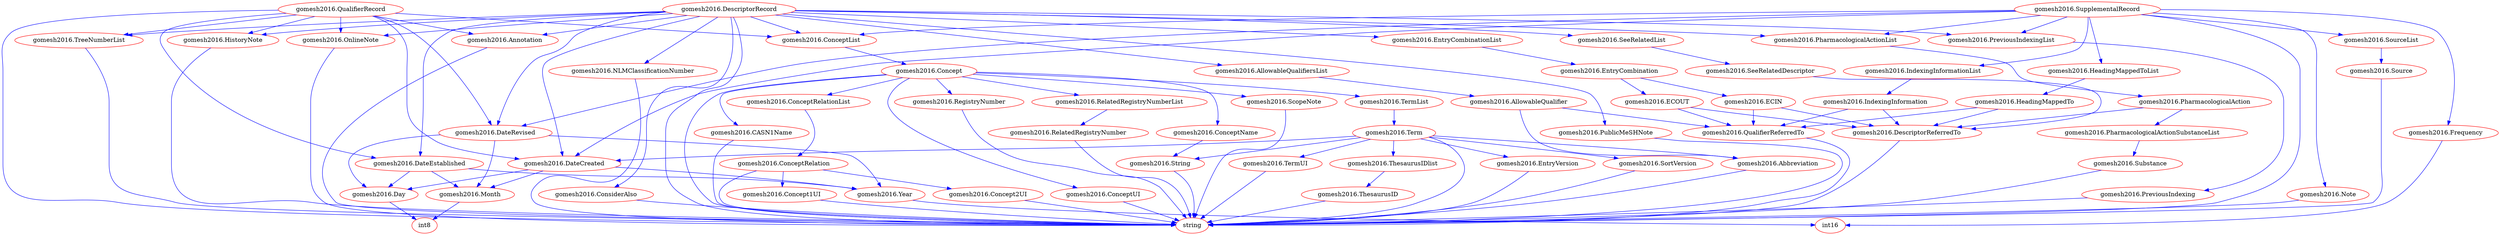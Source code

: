 digraph foo {
	node [color=Red]
	edge [color=Blue]
	overlap=false;
	splines=true;
   ###KIND= struct
#++++++++++++++++++++++ Attr_DescriptorClass
### CHILD= string : string
### map[]
	"gomesh2016.DescriptorRecord"[label="gomesh2016.DescriptorRecord"];
	"gomesh2016.DescriptorRecord"->"string";
   ###KIND= string
#++++++++++++++++++++++ AllowableQualifiersList
### CHILD= *gomesh2016.AllowableQualifiersList : 
### map[]
	"gomesh2016.DescriptorRecord"[label="gomesh2016.DescriptorRecord"];
	"gomesh2016.DescriptorRecord"->"gomesh2016.AllowableQualifiersList";
   ###KIND= struct
#++++++++++++++++++++++ AllowableQualifier
### CHILD= []*gomesh2016.AllowableQualifier : 
### map[]
	"gomesh2016.AllowableQualifiersList"[label="gomesh2016.AllowableQualifiersList"];
	"gomesh2016.AllowableQualifiersList"->"gomesh2016.AllowableQualifier";
   ###DEEP
   ###KIND= struct
#++++++++++++++++++++++ Abbreviation
### CHILD= *gomesh2016.Abbreviation : 
### map[]
	"gomesh2016.AllowableQualifier"[label="gomesh2016.AllowableQualifier"];
	"gomesh2016.AllowableQualifier"->"gomesh2016.Abbreviation";
   ###KIND= struct
#++++++++++++++++++++++ Text
### CHILD= string : string
### map[]
	"gomesh2016.Abbreviation"[label="gomesh2016.Abbreviation"];
	"gomesh2016.Abbreviation"->"string";
   ###KIND= string
#++++++++++++++++++++++ QualifierReferredTo
### CHILD= *gomesh2016.QualifierReferredTo : 
### map[]
	"gomesh2016.AllowableQualifier"[label="gomesh2016.AllowableQualifier"];
	"gomesh2016.AllowableQualifier"->"gomesh2016.QualifierReferredTo";
   ###KIND= struct
#++++++++++++++++++++++ QualifierName
### CHILD= string : string
### map[]
	"gomesh2016.QualifierReferredTo"[label="gomesh2016.QualifierReferredTo"];
	"gomesh2016.QualifierReferredTo"->"string";
   ###KIND= string
#++++++++++++++++++++++ QualifierUI
### CHILD= string : string
### map[]
   ###KIND= string
#++++++++++++++++++++++ Annotation
### CHILD= *gomesh2016.Annotation : 
### map[]
	"gomesh2016.DescriptorRecord"[label="gomesh2016.DescriptorRecord"];
	"gomesh2016.DescriptorRecord"->"gomesh2016.Annotation";
   ###KIND= struct
#++++++++++++++++++++++ Text
### CHILD= string : string
### map[]
	"gomesh2016.Annotation"[label="gomesh2016.Annotation"];
	"gomesh2016.Annotation"->"string";
   ###KIND= string
#++++++++++++++++++++++ ConceptList
### CHILD= *gomesh2016.ConceptList : 
### map[]
	"gomesh2016.DescriptorRecord"[label="gomesh2016.DescriptorRecord"];
	"gomesh2016.DescriptorRecord"->"gomesh2016.ConceptList";
   ###KIND= struct
#++++++++++++++++++++++ Concept
### CHILD= []*gomesh2016.Concept : 
### map[]
	"gomesh2016.ConceptList"[label="gomesh2016.ConceptList"];
	"gomesh2016.ConceptList"->"gomesh2016.Concept";
   ###DEEP
   ###KIND= struct
#++++++++++++++++++++++ Attr_PreferredConceptYN
### CHILD= string : string
### map[]
	"gomesh2016.Concept"[label="gomesh2016.Concept"];
	"gomesh2016.Concept"->"string";
   ###KIND= string
#++++++++++++++++++++++ CASN1Name
### CHILD= *gomesh2016.CASN1Name : 
### map[]
	"gomesh2016.Concept"[label="gomesh2016.Concept"];
	"gomesh2016.Concept"->"gomesh2016.CASN1Name";
   ###KIND= struct
#++++++++++++++++++++++ Text
### CHILD= string : string
### map[]
	"gomesh2016.CASN1Name"[label="gomesh2016.CASN1Name"];
	"gomesh2016.CASN1Name"->"string";
   ###KIND= string
#++++++++++++++++++++++ ConceptName
### CHILD= *gomesh2016.ConceptName : 
### map[]
	"gomesh2016.Concept"[label="gomesh2016.Concept"];
	"gomesh2016.Concept"->"gomesh2016.ConceptName";
   ###KIND= struct
#++++++++++++++++++++++ String
### CHILD= *gomesh2016.String : 
### map[]
	"gomesh2016.ConceptName"[label="gomesh2016.ConceptName"];
	"gomesh2016.ConceptName"->"gomesh2016.String";
   ###KIND= struct
#++++++++++++++++++++++ Text
### CHILD= string : string
### map[]
	"gomesh2016.String"[label="gomesh2016.String"];
	"gomesh2016.String"->"string";
   ###KIND= string
#++++++++++++++++++++++ ConceptRelationList
### CHILD= *gomesh2016.ConceptRelationList : 
### map[]
	"gomesh2016.Concept"[label="gomesh2016.Concept"];
	"gomesh2016.Concept"->"gomesh2016.ConceptRelationList";
   ###KIND= struct
#++++++++++++++++++++++ ConceptRelation
### CHILD= []*gomesh2016.ConceptRelation : 
### map[]
	"gomesh2016.ConceptRelationList"[label="gomesh2016.ConceptRelationList"];
	"gomesh2016.ConceptRelationList"->"gomesh2016.ConceptRelation";
   ###DEEP
   ###KIND= struct
#++++++++++++++++++++++ Attr_RelationName
### CHILD= string : string
### map[]
	"gomesh2016.ConceptRelation"[label="gomesh2016.ConceptRelation"];
	"gomesh2016.ConceptRelation"->"string";
   ###KIND= string
#++++++++++++++++++++++ Concept1UI
### CHILD= *gomesh2016.Concept1UI : 
### map[]
	"gomesh2016.ConceptRelation"[label="gomesh2016.ConceptRelation"];
	"gomesh2016.ConceptRelation"->"gomesh2016.Concept1UI";
   ###KIND= struct
#++++++++++++++++++++++ Text
### CHILD= string : string
### map[]
	"gomesh2016.Concept1UI"[label="gomesh2016.Concept1UI"];
	"gomesh2016.Concept1UI"->"string";
   ###KIND= string
#++++++++++++++++++++++ Concept2UI
### CHILD= *gomesh2016.Concept2UI : 
### map[]
	"gomesh2016.ConceptRelation"[label="gomesh2016.ConceptRelation"];
	"gomesh2016.ConceptRelation"->"gomesh2016.Concept2UI";
   ###KIND= struct
#++++++++++++++++++++++ Text
### CHILD= string : string
### map[]
	"gomesh2016.Concept2UI"[label="gomesh2016.Concept2UI"];
	"gomesh2016.Concept2UI"->"string";
   ###KIND= string
#++++++++++++++++++++++ ConceptUI
### CHILD= *gomesh2016.ConceptUI : 
### map[]
	"gomesh2016.Concept"[label="gomesh2016.Concept"];
	"gomesh2016.Concept"->"gomesh2016.ConceptUI";
   ###KIND= struct
#++++++++++++++++++++++ Text
### CHILD= string : string
### map[]
	"gomesh2016.ConceptUI"[label="gomesh2016.ConceptUI"];
	"gomesh2016.ConceptUI"->"string";
   ###KIND= string
#++++++++++++++++++++++ RegistryNumber
### CHILD= *gomesh2016.RegistryNumber : 
### map[]
	"gomesh2016.Concept"[label="gomesh2016.Concept"];
	"gomesh2016.Concept"->"gomesh2016.RegistryNumber";
   ###KIND= struct
#++++++++++++++++++++++ Text
### CHILD= string : string
### map[]
	"gomesh2016.RegistryNumber"[label="gomesh2016.RegistryNumber"];
	"gomesh2016.RegistryNumber"->"string";
   ###KIND= string
#++++++++++++++++++++++ RelatedRegistryNumberList
### CHILD= *gomesh2016.RelatedRegistryNumberList : 
### map[]
	"gomesh2016.Concept"[label="gomesh2016.Concept"];
	"gomesh2016.Concept"->"gomesh2016.RelatedRegistryNumberList";
   ###KIND= struct
#++++++++++++++++++++++ RelatedRegistryNumber
### CHILD= []*gomesh2016.RelatedRegistryNumber : 
### map[]
	"gomesh2016.RelatedRegistryNumberList"[label="gomesh2016.RelatedRegistryNumberList"];
	"gomesh2016.RelatedRegistryNumberList"->"gomesh2016.RelatedRegistryNumber";
   ###DEEP
   ###KIND= struct
#++++++++++++++++++++++ Text
### CHILD= string : string
### map[]
	"gomesh2016.RelatedRegistryNumber"[label="gomesh2016.RelatedRegistryNumber"];
	"gomesh2016.RelatedRegistryNumber"->"string";
   ###KIND= string
#++++++++++++++++++++++ ScopeNote
### CHILD= *gomesh2016.ScopeNote : 
### map[]
	"gomesh2016.Concept"[label="gomesh2016.Concept"];
	"gomesh2016.Concept"->"gomesh2016.ScopeNote";
   ###KIND= struct
#++++++++++++++++++++++ Text
### CHILD= string : string
### map[]
	"gomesh2016.ScopeNote"[label="gomesh2016.ScopeNote"];
	"gomesh2016.ScopeNote"->"string";
   ###KIND= string
#++++++++++++++++++++++ TermList
### CHILD= *gomesh2016.TermList : 
### map[]
	"gomesh2016.Concept"[label="gomesh2016.Concept"];
	"gomesh2016.Concept"->"gomesh2016.TermList";
   ###KIND= struct
#++++++++++++++++++++++ Term
### CHILD= []*gomesh2016.Term : 
### map[]
	"gomesh2016.TermList"[label="gomesh2016.TermList"];
	"gomesh2016.TermList"->"gomesh2016.Term";
   ###DEEP
   ###KIND= struct
#++++++++++++++++++++++ Attr_ConceptPreferredTermYN
### CHILD= string : string
### map[]
	"gomesh2016.Term"[label="gomesh2016.Term"];
	"gomesh2016.Term"->"string";
   ###KIND= string
#++++++++++++++++++++++ Attr_IsPermutedTermYN
### CHILD= string : string
### map[]
   ###KIND= string
#++++++++++++++++++++++ Attr_LexicalTag
### CHILD= string : string
### map[]
   ###KIND= string
#++++++++++++++++++++++ Attr_RecordPreferredTermYN
### CHILD= string : string
### map[]
   ###KIND= string
#++++++++++++++++++++++ Abbreviation
### CHILD= *gomesh2016.Abbreviation : 
### map[]
	"gomesh2016.Term"[label="gomesh2016.Term"];
	"gomesh2016.Term"->"gomesh2016.Abbreviation";
   ###KIND= struct
#++++++++++++++++++++++ Text
### CHILD= string : string
### map[]
   ###KIND= string
#++++++++++++++++++++++ DateCreated
### CHILD= *gomesh2016.DateCreated : 
### map[]
	"gomesh2016.Term"[label="gomesh2016.Term"];
	"gomesh2016.Term"->"gomesh2016.DateCreated";
   ###KIND= struct
#++++++++++++++++++++++ Day
### CHILD= *gomesh2016.Day : 
### map[]
	"gomesh2016.DateCreated"[label="gomesh2016.DateCreated"];
	"gomesh2016.DateCreated"->"gomesh2016.Day";
   ###KIND= struct
#++++++++++++++++++++++ Text
### CHILD= int8 : int8
### map[]
	"gomesh2016.Day"[label="gomesh2016.Day"];
	"gomesh2016.Day"->"int8";
   ###KIND= int8
#++++++++++++++++++++++ Month
### CHILD= *gomesh2016.Month : 
### map[]
	"gomesh2016.DateCreated"[label="gomesh2016.DateCreated"];
	"gomesh2016.DateCreated"->"gomesh2016.Month";
   ###KIND= struct
#++++++++++++++++++++++ Text
### CHILD= int8 : int8
### map[]
	"gomesh2016.Month"[label="gomesh2016.Month"];
	"gomesh2016.Month"->"int8";
   ###KIND= int8
#++++++++++++++++++++++ Year
### CHILD= *gomesh2016.Year : 
### map[]
	"gomesh2016.DateCreated"[label="gomesh2016.DateCreated"];
	"gomesh2016.DateCreated"->"gomesh2016.Year";
   ###KIND= struct
#++++++++++++++++++++++ Text
### CHILD= int16 : int16
### map[]
	"gomesh2016.Year"[label="gomesh2016.Year"];
	"gomesh2016.Year"->"int16";
   ###KIND= int16
#++++++++++++++++++++++ EntryVersion
### CHILD= *gomesh2016.EntryVersion : 
### map[]
	"gomesh2016.Term"[label="gomesh2016.Term"];
	"gomesh2016.Term"->"gomesh2016.EntryVersion";
   ###KIND= struct
#++++++++++++++++++++++ Text
### CHILD= string : string
### map[]
	"gomesh2016.EntryVersion"[label="gomesh2016.EntryVersion"];
	"gomesh2016.EntryVersion"->"string";
   ###KIND= string
#++++++++++++++++++++++ SortVersion
### CHILD= *gomesh2016.SortVersion : 
### map[]
	"gomesh2016.Term"[label="gomesh2016.Term"];
	"gomesh2016.Term"->"gomesh2016.SortVersion";
   ###KIND= struct
#++++++++++++++++++++++ Text
### CHILD= string : string
### map[]
	"gomesh2016.SortVersion"[label="gomesh2016.SortVersion"];
	"gomesh2016.SortVersion"->"string";
   ###KIND= string
#++++++++++++++++++++++ String
### CHILD= *gomesh2016.String : 
### map[]
	"gomesh2016.Term"[label="gomesh2016.Term"];
	"gomesh2016.Term"->"gomesh2016.String";
   ###KIND= struct
#++++++++++++++++++++++ Text
### CHILD= string : string
### map[]
   ###KIND= string
#++++++++++++++++++++++ TermUI
### CHILD= *gomesh2016.TermUI : 
### map[]
	"gomesh2016.Term"[label="gomesh2016.Term"];
	"gomesh2016.Term"->"gomesh2016.TermUI";
   ###KIND= struct
#++++++++++++++++++++++ Text
### CHILD= string : string
### map[]
	"gomesh2016.TermUI"[label="gomesh2016.TermUI"];
	"gomesh2016.TermUI"->"string";
   ###KIND= string
#++++++++++++++++++++++ ThesaurusIDlist
### CHILD= *gomesh2016.ThesaurusIDlist : 
### map[]
	"gomesh2016.Term"[label="gomesh2016.Term"];
	"gomesh2016.Term"->"gomesh2016.ThesaurusIDlist";
   ###KIND= struct
#++++++++++++++++++++++ ThesaurusID
### CHILD= []*gomesh2016.ThesaurusID : 
### map[]
	"gomesh2016.ThesaurusIDlist"[label="gomesh2016.ThesaurusIDlist"];
	"gomesh2016.ThesaurusIDlist"->"gomesh2016.ThesaurusID";
   ###DEEP
   ###KIND= struct
#++++++++++++++++++++++ Text
### CHILD= string : string
### map[]
	"gomesh2016.ThesaurusID"[label="gomesh2016.ThesaurusID"];
	"gomesh2016.ThesaurusID"->"string";
   ###KIND= string
#++++++++++++++++++++++ ConsiderAlso
### CHILD= *gomesh2016.ConsiderAlso : 
### map[]
	"gomesh2016.DescriptorRecord"[label="gomesh2016.DescriptorRecord"];
	"gomesh2016.DescriptorRecord"->"gomesh2016.ConsiderAlso";
   ###KIND= struct
#++++++++++++++++++++++ Text
### CHILD= string : string
### map[]
	"gomesh2016.ConsiderAlso"[label="gomesh2016.ConsiderAlso"];
	"gomesh2016.ConsiderAlso"->"string";
   ###KIND= string
#++++++++++++++++++++++ DateCreated
### CHILD= *gomesh2016.DateCreated : 
### map[]
	"gomesh2016.DescriptorRecord"[label="gomesh2016.DescriptorRecord"];
	"gomesh2016.DescriptorRecord"->"gomesh2016.DateCreated";
   ###KIND= struct
#++++++++++++++++++++++ Day
### CHILD= *gomesh2016.Day : 
### map[]
   ###KIND= struct
#++++++++++++++++++++++ Text
### CHILD= int8 : int8
### map[]
   ###KIND= int8
#++++++++++++++++++++++ Month
### CHILD= *gomesh2016.Month : 
### map[]
   ###KIND= struct
#++++++++++++++++++++++ Text
### CHILD= int8 : int8
### map[]
   ###KIND= int8
#++++++++++++++++++++++ Year
### CHILD= *gomesh2016.Year : 
### map[]
   ###KIND= struct
#++++++++++++++++++++++ Text
### CHILD= int16 : int16
### map[]
   ###KIND= int16
#++++++++++++++++++++++ DateEstablished
### CHILD= *gomesh2016.DateEstablished : 
### map[]
	"gomesh2016.DescriptorRecord"[label="gomesh2016.DescriptorRecord"];
	"gomesh2016.DescriptorRecord"->"gomesh2016.DateEstablished";
   ###KIND= struct
#++++++++++++++++++++++ Day
### CHILD= *gomesh2016.Day : 
### map[]
	"gomesh2016.DateEstablished"[label="gomesh2016.DateEstablished"];
	"gomesh2016.DateEstablished"->"gomesh2016.Day";
   ###KIND= struct
#++++++++++++++++++++++ Text
### CHILD= int8 : int8
### map[]
   ###KIND= int8
#++++++++++++++++++++++ Month
### CHILD= *gomesh2016.Month : 
### map[]
	"gomesh2016.DateEstablished"[label="gomesh2016.DateEstablished"];
	"gomesh2016.DateEstablished"->"gomesh2016.Month";
   ###KIND= struct
#++++++++++++++++++++++ Text
### CHILD= int8 : int8
### map[]
   ###KIND= int8
#++++++++++++++++++++++ Year
### CHILD= *gomesh2016.Year : 
### map[]
	"gomesh2016.DateEstablished"[label="gomesh2016.DateEstablished"];
	"gomesh2016.DateEstablished"->"gomesh2016.Year";
   ###KIND= struct
#++++++++++++++++++++++ Text
### CHILD= int16 : int16
### map[]
   ###KIND= int16
#++++++++++++++++++++++ DateRevised
### CHILD= *gomesh2016.DateRevised : 
### map[]
	"gomesh2016.DescriptorRecord"[label="gomesh2016.DescriptorRecord"];
	"gomesh2016.DescriptorRecord"->"gomesh2016.DateRevised";
   ###KIND= struct
#++++++++++++++++++++++ Day
### CHILD= *gomesh2016.Day : 
### map[]
	"gomesh2016.DateRevised"[label="gomesh2016.DateRevised"];
	"gomesh2016.DateRevised"->"gomesh2016.Day";
   ###KIND= struct
#++++++++++++++++++++++ Text
### CHILD= int8 : int8
### map[]
   ###KIND= int8
#++++++++++++++++++++++ Month
### CHILD= *gomesh2016.Month : 
### map[]
	"gomesh2016.DateRevised"[label="gomesh2016.DateRevised"];
	"gomesh2016.DateRevised"->"gomesh2016.Month";
   ###KIND= struct
#++++++++++++++++++++++ Text
### CHILD= int8 : int8
### map[]
   ###KIND= int8
#++++++++++++++++++++++ Year
### CHILD= *gomesh2016.Year : 
### map[]
	"gomesh2016.DateRevised"[label="gomesh2016.DateRevised"];
	"gomesh2016.DateRevised"->"gomesh2016.Year";
   ###KIND= struct
#++++++++++++++++++++++ Text
### CHILD= int16 : int16
### map[]
   ###KIND= int16
#++++++++++++++++++++++ DescriptorName
### CHILD= string : string
### map[]
   ###KIND= string
#++++++++++++++++++++++ DescriptorUI
### CHILD= string : string
### map[]
   ###KIND= string
#++++++++++++++++++++++ EntryCombinationList
### CHILD= *gomesh2016.EntryCombinationList : 
### map[]
	"gomesh2016.DescriptorRecord"[label="gomesh2016.DescriptorRecord"];
	"gomesh2016.DescriptorRecord"->"gomesh2016.EntryCombinationList";
   ###KIND= struct
#++++++++++++++++++++++ EntryCombination
### CHILD= []*gomesh2016.EntryCombination : 
### map[]
	"gomesh2016.EntryCombinationList"[label="gomesh2016.EntryCombinationList"];
	"gomesh2016.EntryCombinationList"->"gomesh2016.EntryCombination";
   ###DEEP
   ###KIND= struct
#++++++++++++++++++++++ ECIN
### CHILD= *gomesh2016.ECIN : 
### map[]
	"gomesh2016.EntryCombination"[label="gomesh2016.EntryCombination"];
	"gomesh2016.EntryCombination"->"gomesh2016.ECIN";
   ###KIND= struct
#++++++++++++++++++++++ DescriptorReferredTo
### CHILD= *gomesh2016.DescriptorReferredTo : 
### map[]
	"gomesh2016.ECIN"[label="gomesh2016.ECIN"];
	"gomesh2016.ECIN"->"gomesh2016.DescriptorReferredTo";
   ###KIND= struct
#++++++++++++++++++++++ DescriptorName
### CHILD= string : string
### map[]
	"gomesh2016.DescriptorReferredTo"[label="gomesh2016.DescriptorReferredTo"];
	"gomesh2016.DescriptorReferredTo"->"string";
   ###KIND= string
#++++++++++++++++++++++ DescriptorUI
### CHILD= string : string
### map[]
   ###KIND= string
#++++++++++++++++++++++ QualifierReferredTo
### CHILD= *gomesh2016.QualifierReferredTo : 
### map[]
	"gomesh2016.ECIN"[label="gomesh2016.ECIN"];
	"gomesh2016.ECIN"->"gomesh2016.QualifierReferredTo";
   ###KIND= struct
#++++++++++++++++++++++ QualifierName
### CHILD= string : string
### map[]
   ###KIND= string
#++++++++++++++++++++++ QualifierUI
### CHILD= string : string
### map[]
   ###KIND= string
#++++++++++++++++++++++ ECOUT
### CHILD= *gomesh2016.ECOUT : 
### map[]
	"gomesh2016.EntryCombination"[label="gomesh2016.EntryCombination"];
	"gomesh2016.EntryCombination"->"gomesh2016.ECOUT";
   ###KIND= struct
#++++++++++++++++++++++ DescriptorReferredTo
### CHILD= *gomesh2016.DescriptorReferredTo : 
### map[]
	"gomesh2016.ECOUT"[label="gomesh2016.ECOUT"];
	"gomesh2016.ECOUT"->"gomesh2016.DescriptorReferredTo";
   ###KIND= struct
#++++++++++++++++++++++ DescriptorName
### CHILD= string : string
### map[]
   ###KIND= string
#++++++++++++++++++++++ DescriptorUI
### CHILD= string : string
### map[]
   ###KIND= string
#++++++++++++++++++++++ QualifierReferredTo
### CHILD= *gomesh2016.QualifierReferredTo : 
### map[]
	"gomesh2016.ECOUT"[label="gomesh2016.ECOUT"];
	"gomesh2016.ECOUT"->"gomesh2016.QualifierReferredTo";
   ###KIND= struct
#++++++++++++++++++++++ QualifierName
### CHILD= string : string
### map[]
   ###KIND= string
#++++++++++++++++++++++ QualifierUI
### CHILD= string : string
### map[]
   ###KIND= string
#++++++++++++++++++++++ HistoryNote
### CHILD= *gomesh2016.HistoryNote : 
### map[]
	"gomesh2016.DescriptorRecord"[label="gomesh2016.DescriptorRecord"];
	"gomesh2016.DescriptorRecord"->"gomesh2016.HistoryNote";
   ###KIND= struct
#++++++++++++++++++++++ Text
### CHILD= string : string
### map[]
	"gomesh2016.HistoryNote"[label="gomesh2016.HistoryNote"];
	"gomesh2016.HistoryNote"->"string";
   ###KIND= string
#++++++++++++++++++++++ NLMClassificationNumber
### CHILD= *gomesh2016.NLMClassificationNumber : 
### map[]
	"gomesh2016.DescriptorRecord"[label="gomesh2016.DescriptorRecord"];
	"gomesh2016.DescriptorRecord"->"gomesh2016.NLMClassificationNumber";
   ###KIND= struct
#++++++++++++++++++++++ Text
### CHILD= string : string
### map[]
	"gomesh2016.NLMClassificationNumber"[label="gomesh2016.NLMClassificationNumber"];
	"gomesh2016.NLMClassificationNumber"->"string";
   ###KIND= string
#++++++++++++++++++++++ OnlineNote
### CHILD= *gomesh2016.OnlineNote : 
### map[]
	"gomesh2016.DescriptorRecord"[label="gomesh2016.DescriptorRecord"];
	"gomesh2016.DescriptorRecord"->"gomesh2016.OnlineNote";
   ###KIND= struct
#++++++++++++++++++++++ Text
### CHILD= string : string
### map[]
	"gomesh2016.OnlineNote"[label="gomesh2016.OnlineNote"];
	"gomesh2016.OnlineNote"->"string";
   ###KIND= string
#++++++++++++++++++++++ PharmacologicalActionList
### CHILD= *gomesh2016.PharmacologicalActionList : 
### map[]
	"gomesh2016.DescriptorRecord"[label="gomesh2016.DescriptorRecord"];
	"gomesh2016.DescriptorRecord"->"gomesh2016.PharmacologicalActionList";
   ###KIND= struct
#++++++++++++++++++++++ PharmacologicalAction
### CHILD= []*gomesh2016.PharmacologicalAction : 
### map[]
	"gomesh2016.PharmacologicalActionList"[label="gomesh2016.PharmacologicalActionList"];
	"gomesh2016.PharmacologicalActionList"->"gomesh2016.PharmacologicalAction";
   ###DEEP
   ###KIND= struct
#++++++++++++++++++++++ DescriptorReferredTo
### CHILD= *gomesh2016.DescriptorReferredTo : 
### map[]
	"gomesh2016.PharmacologicalAction"[label="gomesh2016.PharmacologicalAction"];
	"gomesh2016.PharmacologicalAction"->"gomesh2016.DescriptorReferredTo";
   ###KIND= struct
#++++++++++++++++++++++ DescriptorName
### CHILD= string : string
### map[]
   ###KIND= string
#++++++++++++++++++++++ DescriptorUI
### CHILD= string : string
### map[]
   ###KIND= string
#++++++++++++++++++++++ PharmacologicalActionSubstanceList
### CHILD= *gomesh2016.PharmacologicalActionSubstanceList : 
### map[]
	"gomesh2016.PharmacologicalAction"[label="gomesh2016.PharmacologicalAction"];
	"gomesh2016.PharmacologicalAction"->"gomesh2016.PharmacologicalActionSubstanceList";
   ###KIND= struct
#++++++++++++++++++++++ Substance
### CHILD= []*gomesh2016.Substance : 
### map[]
	"gomesh2016.PharmacologicalActionSubstanceList"[label="gomesh2016.PharmacologicalActionSubstanceList"];
	"gomesh2016.PharmacologicalActionSubstanceList"->"gomesh2016.Substance";
   ###DEEP
   ###KIND= struct
#++++++++++++++++++++++ RecordName
### CHILD= string : string
### map[]
	"gomesh2016.Substance"[label="gomesh2016.Substance"];
	"gomesh2016.Substance"->"string";
   ###KIND= string
#++++++++++++++++++++++ RecordUI
### CHILD= string : string
### map[]
   ###KIND= string
#++++++++++++++++++++++ PreviousIndexingList
### CHILD= *gomesh2016.PreviousIndexingList : 
### map[]
	"gomesh2016.DescriptorRecord"[label="gomesh2016.DescriptorRecord"];
	"gomesh2016.DescriptorRecord"->"gomesh2016.PreviousIndexingList";
   ###KIND= struct
#++++++++++++++++++++++ PreviousIndexing
### CHILD= []*gomesh2016.PreviousIndexing : 
### map[]
	"gomesh2016.PreviousIndexingList"[label="gomesh2016.PreviousIndexingList"];
	"gomesh2016.PreviousIndexingList"->"gomesh2016.PreviousIndexing";
   ###DEEP
   ###KIND= struct
#++++++++++++++++++++++ Text
### CHILD= string : string
### map[]
	"gomesh2016.PreviousIndexing"[label="gomesh2016.PreviousIndexing"];
	"gomesh2016.PreviousIndexing"->"string";
   ###KIND= string
#++++++++++++++++++++++ PublicMeSHNote
### CHILD= *gomesh2016.PublicMeSHNote : 
### map[]
	"gomesh2016.DescriptorRecord"[label="gomesh2016.DescriptorRecord"];
	"gomesh2016.DescriptorRecord"->"gomesh2016.PublicMeSHNote";
   ###KIND= struct
#++++++++++++++++++++++ Text
### CHILD= string : string
### map[]
	"gomesh2016.PublicMeSHNote"[label="gomesh2016.PublicMeSHNote"];
	"gomesh2016.PublicMeSHNote"->"string";
   ###KIND= string
#++++++++++++++++++++++ SeeRelatedList
### CHILD= *gomesh2016.SeeRelatedList : 
### map[]
	"gomesh2016.DescriptorRecord"[label="gomesh2016.DescriptorRecord"];
	"gomesh2016.DescriptorRecord"->"gomesh2016.SeeRelatedList";
   ###KIND= struct
#++++++++++++++++++++++ SeeRelatedDescriptor
### CHILD= []*gomesh2016.SeeRelatedDescriptor : 
### map[]
	"gomesh2016.SeeRelatedList"[label="gomesh2016.SeeRelatedList"];
	"gomesh2016.SeeRelatedList"->"gomesh2016.SeeRelatedDescriptor";
   ###DEEP
   ###KIND= struct
#++++++++++++++++++++++ DescriptorReferredTo
### CHILD= *gomesh2016.DescriptorReferredTo : 
### map[]
	"gomesh2016.SeeRelatedDescriptor"[label="gomesh2016.SeeRelatedDescriptor"];
	"gomesh2016.SeeRelatedDescriptor"->"gomesh2016.DescriptorReferredTo";
   ###KIND= struct
#++++++++++++++++++++++ DescriptorName
### CHILD= string : string
### map[]
   ###KIND= string
#++++++++++++++++++++++ DescriptorUI
### CHILD= string : string
### map[]
   ###KIND= string
#++++++++++++++++++++++ TreeNumberList
### CHILD= *gomesh2016.TreeNumberList : 
### map[]
	"gomesh2016.DescriptorRecord"[label="gomesh2016.DescriptorRecord"];
	"gomesh2016.DescriptorRecord"->"gomesh2016.TreeNumberList";
   ###KIND= struct
#++++++++++++++++++++++ TreeNumber
### CHILD= []string : 
### map[]
	"gomesh2016.TreeNumberList"[label="gomesh2016.TreeNumberList"];
	"gomesh2016.TreeNumberList"->"string";
   ###KIND= string
   ###KIND= struct
#++++++++++++++++++++++ Attr_SCRClass
### CHILD= string : string
### map[]
	"gomesh2016.SupplementalRecord"[label="gomesh2016.SupplementalRecord"];
	"gomesh2016.SupplementalRecord"->"string";
   ###KIND= string
#++++++++++++++++++++++ ConceptList
### CHILD= *gomesh2016.ConceptList : 
### map[]
	"gomesh2016.SupplementalRecord"[label="gomesh2016.SupplementalRecord"];
	"gomesh2016.SupplementalRecord"->"gomesh2016.ConceptList";
   ###KIND= struct
#++++++++++++++++++++++ Concept
### CHILD= []*gomesh2016.Concept : 
### map[]
   ###DEEP
   ###KIND= struct
#++++++++++++++++++++++ Attr_PreferredConceptYN
### CHILD= string : string
### map[]
   ###KIND= string
#++++++++++++++++++++++ CASN1Name
### CHILD= *gomesh2016.CASN1Name : 
### map[]
   ###KIND= struct
#++++++++++++++++++++++ Text
### CHILD= string : string
### map[]
   ###KIND= string
#++++++++++++++++++++++ ConceptName
### CHILD= *gomesh2016.ConceptName : 
### map[]
   ###KIND= struct
#++++++++++++++++++++++ String
### CHILD= *gomesh2016.String : 
### map[]
   ###KIND= struct
#++++++++++++++++++++++ Text
### CHILD= string : string
### map[]
   ###KIND= string
#++++++++++++++++++++++ ConceptRelationList
### CHILD= *gomesh2016.ConceptRelationList : 
### map[]
   ###KIND= struct
#++++++++++++++++++++++ ConceptRelation
### CHILD= []*gomesh2016.ConceptRelation : 
### map[]
   ###DEEP
   ###KIND= struct
#++++++++++++++++++++++ Attr_RelationName
### CHILD= string : string
### map[]
   ###KIND= string
#++++++++++++++++++++++ Concept1UI
### CHILD= *gomesh2016.Concept1UI : 
### map[]
   ###KIND= struct
#++++++++++++++++++++++ Text
### CHILD= string : string
### map[]
   ###KIND= string
#++++++++++++++++++++++ Concept2UI
### CHILD= *gomesh2016.Concept2UI : 
### map[]
   ###KIND= struct
#++++++++++++++++++++++ Text
### CHILD= string : string
### map[]
   ###KIND= string
#++++++++++++++++++++++ ConceptUI
### CHILD= *gomesh2016.ConceptUI : 
### map[]
   ###KIND= struct
#++++++++++++++++++++++ Text
### CHILD= string : string
### map[]
   ###KIND= string
#++++++++++++++++++++++ RegistryNumber
### CHILD= *gomesh2016.RegistryNumber : 
### map[]
   ###KIND= struct
#++++++++++++++++++++++ Text
### CHILD= string : string
### map[]
   ###KIND= string
#++++++++++++++++++++++ RelatedRegistryNumberList
### CHILD= *gomesh2016.RelatedRegistryNumberList : 
### map[]
   ###KIND= struct
#++++++++++++++++++++++ RelatedRegistryNumber
### CHILD= []*gomesh2016.RelatedRegistryNumber : 
### map[]
   ###DEEP
   ###KIND= struct
#++++++++++++++++++++++ Text
### CHILD= string : string
### map[]
   ###KIND= string
#++++++++++++++++++++++ ScopeNote
### CHILD= *gomesh2016.ScopeNote : 
### map[]
   ###KIND= struct
#++++++++++++++++++++++ Text
### CHILD= string : string
### map[]
   ###KIND= string
#++++++++++++++++++++++ TermList
### CHILD= *gomesh2016.TermList : 
### map[]
   ###KIND= struct
#++++++++++++++++++++++ Term
### CHILD= []*gomesh2016.Term : 
### map[]
   ###DEEP
   ###KIND= struct
#++++++++++++++++++++++ Attr_ConceptPreferredTermYN
### CHILD= string : string
### map[]
   ###KIND= string
#++++++++++++++++++++++ Attr_IsPermutedTermYN
### CHILD= string : string
### map[]
   ###KIND= string
#++++++++++++++++++++++ Attr_LexicalTag
### CHILD= string : string
### map[]
   ###KIND= string
#++++++++++++++++++++++ Attr_RecordPreferredTermYN
### CHILD= string : string
### map[]
   ###KIND= string
#++++++++++++++++++++++ Abbreviation
### CHILD= *gomesh2016.Abbreviation : 
### map[]
   ###KIND= struct
#++++++++++++++++++++++ Text
### CHILD= string : string
### map[]
   ###KIND= string
#++++++++++++++++++++++ DateCreated
### CHILD= *gomesh2016.DateCreated : 
### map[]
   ###KIND= struct
#++++++++++++++++++++++ Day
### CHILD= *gomesh2016.Day : 
### map[]
   ###KIND= struct
#++++++++++++++++++++++ Text
### CHILD= int8 : int8
### map[]
   ###KIND= int8
#++++++++++++++++++++++ Month
### CHILD= *gomesh2016.Month : 
### map[]
   ###KIND= struct
#++++++++++++++++++++++ Text
### CHILD= int8 : int8
### map[]
   ###KIND= int8
#++++++++++++++++++++++ Year
### CHILD= *gomesh2016.Year : 
### map[]
   ###KIND= struct
#++++++++++++++++++++++ Text
### CHILD= int16 : int16
### map[]
   ###KIND= int16
#++++++++++++++++++++++ EntryVersion
### CHILD= *gomesh2016.EntryVersion : 
### map[]
   ###KIND= struct
#++++++++++++++++++++++ Text
### CHILD= string : string
### map[]
   ###KIND= string
#++++++++++++++++++++++ SortVersion
### CHILD= *gomesh2016.SortVersion : 
### map[]
   ###KIND= struct
#++++++++++++++++++++++ Text
### CHILD= string : string
### map[]
   ###KIND= string
#++++++++++++++++++++++ String
### CHILD= *gomesh2016.String : 
### map[]
   ###KIND= struct
#++++++++++++++++++++++ Text
### CHILD= string : string
### map[]
   ###KIND= string
#++++++++++++++++++++++ TermUI
### CHILD= *gomesh2016.TermUI : 
### map[]
   ###KIND= struct
#++++++++++++++++++++++ Text
### CHILD= string : string
### map[]
   ###KIND= string
#++++++++++++++++++++++ ThesaurusIDlist
### CHILD= *gomesh2016.ThesaurusIDlist : 
### map[]
   ###KIND= struct
#++++++++++++++++++++++ ThesaurusID
### CHILD= []*gomesh2016.ThesaurusID : 
### map[]
   ###DEEP
   ###KIND= struct
#++++++++++++++++++++++ Text
### CHILD= string : string
### map[]
   ###KIND= string
#++++++++++++++++++++++ DateCreated
### CHILD= *gomesh2016.DateCreated : 
### map[]
	"gomesh2016.SupplementalRecord"[label="gomesh2016.SupplementalRecord"];
	"gomesh2016.SupplementalRecord"->"gomesh2016.DateCreated";
   ###KIND= struct
#++++++++++++++++++++++ Day
### CHILD= *gomesh2016.Day : 
### map[]
   ###KIND= struct
#++++++++++++++++++++++ Text
### CHILD= int8 : int8
### map[]
   ###KIND= int8
#++++++++++++++++++++++ Month
### CHILD= *gomesh2016.Month : 
### map[]
   ###KIND= struct
#++++++++++++++++++++++ Text
### CHILD= int8 : int8
### map[]
   ###KIND= int8
#++++++++++++++++++++++ Year
### CHILD= *gomesh2016.Year : 
### map[]
   ###KIND= struct
#++++++++++++++++++++++ Text
### CHILD= int16 : int16
### map[]
   ###KIND= int16
#++++++++++++++++++++++ DateRevised
### CHILD= *gomesh2016.DateRevised : 
### map[]
	"gomesh2016.SupplementalRecord"[label="gomesh2016.SupplementalRecord"];
	"gomesh2016.SupplementalRecord"->"gomesh2016.DateRevised";
   ###KIND= struct
#++++++++++++++++++++++ Day
### CHILD= *gomesh2016.Day : 
### map[]
   ###KIND= struct
#++++++++++++++++++++++ Text
### CHILD= int8 : int8
### map[]
   ###KIND= int8
#++++++++++++++++++++++ Month
### CHILD= *gomesh2016.Month : 
### map[]
   ###KIND= struct
#++++++++++++++++++++++ Text
### CHILD= int8 : int8
### map[]
   ###KIND= int8
#++++++++++++++++++++++ Year
### CHILD= *gomesh2016.Year : 
### map[]
   ###KIND= struct
#++++++++++++++++++++++ Text
### CHILD= int16 : int16
### map[]
   ###KIND= int16
#++++++++++++++++++++++ Frequency
### CHILD= *gomesh2016.Frequency : 
### map[]
	"gomesh2016.SupplementalRecord"[label="gomesh2016.SupplementalRecord"];
	"gomesh2016.SupplementalRecord"->"gomesh2016.Frequency";
   ###KIND= struct
#++++++++++++++++++++++ Text
### CHILD= int16 : int16
### map[]
	"gomesh2016.Frequency"[label="gomesh2016.Frequency"];
	"gomesh2016.Frequency"->"int16";
   ###KIND= int16
#++++++++++++++++++++++ HeadingMappedToList
### CHILD= *gomesh2016.HeadingMappedToList : 
### map[]
	"gomesh2016.SupplementalRecord"[label="gomesh2016.SupplementalRecord"];
	"gomesh2016.SupplementalRecord"->"gomesh2016.HeadingMappedToList";
   ###KIND= struct
#++++++++++++++++++++++ HeadingMappedTo
### CHILD= []*gomesh2016.HeadingMappedTo : 
### map[]
	"gomesh2016.HeadingMappedToList"[label="gomesh2016.HeadingMappedToList"];
	"gomesh2016.HeadingMappedToList"->"gomesh2016.HeadingMappedTo";
   ###DEEP
   ###KIND= struct
#++++++++++++++++++++++ DescriptorReferredTo
### CHILD= *gomesh2016.DescriptorReferredTo : 
### map[]
	"gomesh2016.HeadingMappedTo"[label="gomesh2016.HeadingMappedTo"];
	"gomesh2016.HeadingMappedTo"->"gomesh2016.DescriptorReferredTo";
   ###KIND= struct
#++++++++++++++++++++++ DescriptorName
### CHILD= string : string
### map[]
   ###KIND= string
#++++++++++++++++++++++ DescriptorUI
### CHILD= string : string
### map[]
   ###KIND= string
#++++++++++++++++++++++ QualifierReferredTo
### CHILD= *gomesh2016.QualifierReferredTo : 
### map[]
	"gomesh2016.HeadingMappedTo"[label="gomesh2016.HeadingMappedTo"];
	"gomesh2016.HeadingMappedTo"->"gomesh2016.QualifierReferredTo";
   ###KIND= struct
#++++++++++++++++++++++ QualifierName
### CHILD= string : string
### map[]
   ###KIND= string
#++++++++++++++++++++++ QualifierUI
### CHILD= string : string
### map[]
   ###KIND= string
#++++++++++++++++++++++ IndexingInformationList
### CHILD= *gomesh2016.IndexingInformationList : 
### map[]
	"gomesh2016.SupplementalRecord"[label="gomesh2016.SupplementalRecord"];
	"gomesh2016.SupplementalRecord"->"gomesh2016.IndexingInformationList";
   ###KIND= struct
#++++++++++++++++++++++ IndexingInformation
### CHILD= []*gomesh2016.IndexingInformation : 
### map[]
	"gomesh2016.IndexingInformationList"[label="gomesh2016.IndexingInformationList"];
	"gomesh2016.IndexingInformationList"->"gomesh2016.IndexingInformation";
   ###DEEP
   ###KIND= struct
#++++++++++++++++++++++ DescriptorReferredTo
### CHILD= *gomesh2016.DescriptorReferredTo : 
### map[]
	"gomesh2016.IndexingInformation"[label="gomesh2016.IndexingInformation"];
	"gomesh2016.IndexingInformation"->"gomesh2016.DescriptorReferredTo";
   ###KIND= struct
#++++++++++++++++++++++ DescriptorName
### CHILD= string : string
### map[]
   ###KIND= string
#++++++++++++++++++++++ DescriptorUI
### CHILD= string : string
### map[]
   ###KIND= string
#++++++++++++++++++++++ QualifierReferredTo
### CHILD= *gomesh2016.QualifierReferredTo : 
### map[]
	"gomesh2016.IndexingInformation"[label="gomesh2016.IndexingInformation"];
	"gomesh2016.IndexingInformation"->"gomesh2016.QualifierReferredTo";
   ###KIND= struct
#++++++++++++++++++++++ QualifierName
### CHILD= string : string
### map[]
   ###KIND= string
#++++++++++++++++++++++ QualifierUI
### CHILD= string : string
### map[]
   ###KIND= string
#++++++++++++++++++++++ Note
### CHILD= *gomesh2016.Note : 
### map[]
	"gomesh2016.SupplementalRecord"[label="gomesh2016.SupplementalRecord"];
	"gomesh2016.SupplementalRecord"->"gomesh2016.Note";
   ###KIND= struct
#++++++++++++++++++++++ Text
### CHILD= string : string
### map[]
	"gomesh2016.Note"[label="gomesh2016.Note"];
	"gomesh2016.Note"->"string";
   ###KIND= string
#++++++++++++++++++++++ PharmacologicalActionList
### CHILD= *gomesh2016.PharmacologicalActionList : 
### map[]
	"gomesh2016.SupplementalRecord"[label="gomesh2016.SupplementalRecord"];
	"gomesh2016.SupplementalRecord"->"gomesh2016.PharmacologicalActionList";
   ###KIND= struct
#++++++++++++++++++++++ PharmacologicalAction
### CHILD= []*gomesh2016.PharmacologicalAction : 
### map[]
   ###DEEP
   ###KIND= struct
#++++++++++++++++++++++ DescriptorReferredTo
### CHILD= *gomesh2016.DescriptorReferredTo : 
### map[]
   ###KIND= struct
#++++++++++++++++++++++ DescriptorName
### CHILD= string : string
### map[]
   ###KIND= string
#++++++++++++++++++++++ DescriptorUI
### CHILD= string : string
### map[]
   ###KIND= string
#++++++++++++++++++++++ PharmacologicalActionSubstanceList
### CHILD= *gomesh2016.PharmacologicalActionSubstanceList : 
### map[]
   ###KIND= struct
#++++++++++++++++++++++ Substance
### CHILD= []*gomesh2016.Substance : 
### map[]
   ###DEEP
   ###KIND= struct
#++++++++++++++++++++++ RecordName
### CHILD= string : string
### map[]
   ###KIND= string
#++++++++++++++++++++++ RecordUI
### CHILD= string : string
### map[]
   ###KIND= string
#++++++++++++++++++++++ PreviousIndexingList
### CHILD= *gomesh2016.PreviousIndexingList : 
### map[]
	"gomesh2016.SupplementalRecord"[label="gomesh2016.SupplementalRecord"];
	"gomesh2016.SupplementalRecord"->"gomesh2016.PreviousIndexingList";
   ###KIND= struct
#++++++++++++++++++++++ PreviousIndexing
### CHILD= []*gomesh2016.PreviousIndexing : 
### map[]
   ###DEEP
   ###KIND= struct
#++++++++++++++++++++++ Text
### CHILD= string : string
### map[]
   ###KIND= string
#++++++++++++++++++++++ SourceList
### CHILD= *gomesh2016.SourceList : 
### map[]
	"gomesh2016.SupplementalRecord"[label="gomesh2016.SupplementalRecord"];
	"gomesh2016.SupplementalRecord"->"gomesh2016.SourceList";
   ###KIND= struct
#++++++++++++++++++++++ Source
### CHILD= []*gomesh2016.Source : 
### map[]
	"gomesh2016.SourceList"[label="gomesh2016.SourceList"];
	"gomesh2016.SourceList"->"gomesh2016.Source";
   ###DEEP
   ###KIND= struct
#++++++++++++++++++++++ Text
### CHILD= string : string
### map[]
	"gomesh2016.Source"[label="gomesh2016.Source"];
	"gomesh2016.Source"->"string";
   ###KIND= string
#++++++++++++++++++++++ SupplementalRecordName
### CHILD= string : string
### map[]
   ###KIND= string
#++++++++++++++++++++++ SupplementalRecordUI
### CHILD= string : string
### map[]
   ###KIND= string
   ###KIND= struct
#++++++++++++++++++++++ DescriptorReferredTo
### CHILD= *gomesh2016.DescriptorReferredTo : 
### map[]
   ###KIND= struct
#++++++++++++++++++++++ DescriptorName
### CHILD= string : string
### map[]
   ###KIND= string
#++++++++++++++++++++++ DescriptorUI
### CHILD= string : string
### map[]
   ###KIND= string
#++++++++++++++++++++++ PharmacologicalActionSubstanceList
### CHILD= *gomesh2016.PharmacologicalActionSubstanceList : 
### map[]
   ###KIND= struct
#++++++++++++++++++++++ Substance
### CHILD= []*gomesh2016.Substance : 
### map[]
   ###DEEP
   ###KIND= struct
#++++++++++++++++++++++ RecordName
### CHILD= string : string
### map[]
   ###KIND= string
#++++++++++++++++++++++ RecordUI
### CHILD= string : string
### map[]
   ###KIND= string
   ###KIND= struct
#++++++++++++++++++++++ Annotation
### CHILD= *gomesh2016.Annotation : 
### map[]
	"gomesh2016.QualifierRecord"[label="gomesh2016.QualifierRecord"];
	"gomesh2016.QualifierRecord"->"gomesh2016.Annotation";
   ###KIND= struct
#++++++++++++++++++++++ Text
### CHILD= string : string
### map[]
   ###KIND= string
#++++++++++++++++++++++ ConceptList
### CHILD= *gomesh2016.ConceptList : 
### map[]
	"gomesh2016.QualifierRecord"[label="gomesh2016.QualifierRecord"];
	"gomesh2016.QualifierRecord"->"gomesh2016.ConceptList";
   ###KIND= struct
#++++++++++++++++++++++ Concept
### CHILD= []*gomesh2016.Concept : 
### map[]
   ###DEEP
   ###KIND= struct
#++++++++++++++++++++++ Attr_PreferredConceptYN
### CHILD= string : string
### map[]
   ###KIND= string
#++++++++++++++++++++++ CASN1Name
### CHILD= *gomesh2016.CASN1Name : 
### map[]
   ###KIND= struct
#++++++++++++++++++++++ Text
### CHILD= string : string
### map[]
   ###KIND= string
#++++++++++++++++++++++ ConceptName
### CHILD= *gomesh2016.ConceptName : 
### map[]
   ###KIND= struct
#++++++++++++++++++++++ String
### CHILD= *gomesh2016.String : 
### map[]
   ###KIND= struct
#++++++++++++++++++++++ Text
### CHILD= string : string
### map[]
   ###KIND= string
#++++++++++++++++++++++ ConceptRelationList
### CHILD= *gomesh2016.ConceptRelationList : 
### map[]
   ###KIND= struct
#++++++++++++++++++++++ ConceptRelation
### CHILD= []*gomesh2016.ConceptRelation : 
### map[]
   ###DEEP
   ###KIND= struct
#++++++++++++++++++++++ Attr_RelationName
### CHILD= string : string
### map[]
   ###KIND= string
#++++++++++++++++++++++ Concept1UI
### CHILD= *gomesh2016.Concept1UI : 
### map[]
   ###KIND= struct
#++++++++++++++++++++++ Text
### CHILD= string : string
### map[]
   ###KIND= string
#++++++++++++++++++++++ Concept2UI
### CHILD= *gomesh2016.Concept2UI : 
### map[]
   ###KIND= struct
#++++++++++++++++++++++ Text
### CHILD= string : string
### map[]
   ###KIND= string
#++++++++++++++++++++++ ConceptUI
### CHILD= *gomesh2016.ConceptUI : 
### map[]
   ###KIND= struct
#++++++++++++++++++++++ Text
### CHILD= string : string
### map[]
   ###KIND= string
#++++++++++++++++++++++ RegistryNumber
### CHILD= *gomesh2016.RegistryNumber : 
### map[]
   ###KIND= struct
#++++++++++++++++++++++ Text
### CHILD= string : string
### map[]
   ###KIND= string
#++++++++++++++++++++++ RelatedRegistryNumberList
### CHILD= *gomesh2016.RelatedRegistryNumberList : 
### map[]
   ###KIND= struct
#++++++++++++++++++++++ RelatedRegistryNumber
### CHILD= []*gomesh2016.RelatedRegistryNumber : 
### map[]
   ###DEEP
   ###KIND= struct
#++++++++++++++++++++++ Text
### CHILD= string : string
### map[]
   ###KIND= string
#++++++++++++++++++++++ ScopeNote
### CHILD= *gomesh2016.ScopeNote : 
### map[]
   ###KIND= struct
#++++++++++++++++++++++ Text
### CHILD= string : string
### map[]
   ###KIND= string
#++++++++++++++++++++++ TermList
### CHILD= *gomesh2016.TermList : 
### map[]
   ###KIND= struct
#++++++++++++++++++++++ Term
### CHILD= []*gomesh2016.Term : 
### map[]
   ###DEEP
   ###KIND= struct
#++++++++++++++++++++++ Attr_ConceptPreferredTermYN
### CHILD= string : string
### map[]
   ###KIND= string
#++++++++++++++++++++++ Attr_IsPermutedTermYN
### CHILD= string : string
### map[]
   ###KIND= string
#++++++++++++++++++++++ Attr_LexicalTag
### CHILD= string : string
### map[]
   ###KIND= string
#++++++++++++++++++++++ Attr_RecordPreferredTermYN
### CHILD= string : string
### map[]
   ###KIND= string
#++++++++++++++++++++++ Abbreviation
### CHILD= *gomesh2016.Abbreviation : 
### map[]
   ###KIND= struct
#++++++++++++++++++++++ Text
### CHILD= string : string
### map[]
   ###KIND= string
#++++++++++++++++++++++ DateCreated
### CHILD= *gomesh2016.DateCreated : 
### map[]
   ###KIND= struct
#++++++++++++++++++++++ Day
### CHILD= *gomesh2016.Day : 
### map[]
   ###KIND= struct
#++++++++++++++++++++++ Text
### CHILD= int8 : int8
### map[]
   ###KIND= int8
#++++++++++++++++++++++ Month
### CHILD= *gomesh2016.Month : 
### map[]
   ###KIND= struct
#++++++++++++++++++++++ Text
### CHILD= int8 : int8
### map[]
   ###KIND= int8
#++++++++++++++++++++++ Year
### CHILD= *gomesh2016.Year : 
### map[]
   ###KIND= struct
#++++++++++++++++++++++ Text
### CHILD= int16 : int16
### map[]
   ###KIND= int16
#++++++++++++++++++++++ EntryVersion
### CHILD= *gomesh2016.EntryVersion : 
### map[]
   ###KIND= struct
#++++++++++++++++++++++ Text
### CHILD= string : string
### map[]
   ###KIND= string
#++++++++++++++++++++++ SortVersion
### CHILD= *gomesh2016.SortVersion : 
### map[]
   ###KIND= struct
#++++++++++++++++++++++ Text
### CHILD= string : string
### map[]
   ###KIND= string
#++++++++++++++++++++++ String
### CHILD= *gomesh2016.String : 
### map[]
   ###KIND= struct
#++++++++++++++++++++++ Text
### CHILD= string : string
### map[]
   ###KIND= string
#++++++++++++++++++++++ TermUI
### CHILD= *gomesh2016.TermUI : 
### map[]
   ###KIND= struct
#++++++++++++++++++++++ Text
### CHILD= string : string
### map[]
   ###KIND= string
#++++++++++++++++++++++ ThesaurusIDlist
### CHILD= *gomesh2016.ThesaurusIDlist : 
### map[]
   ###KIND= struct
#++++++++++++++++++++++ ThesaurusID
### CHILD= []*gomesh2016.ThesaurusID : 
### map[]
   ###DEEP
   ###KIND= struct
#++++++++++++++++++++++ Text
### CHILD= string : string
### map[]
   ###KIND= string
#++++++++++++++++++++++ DateCreated
### CHILD= *gomesh2016.DateCreated : 
### map[]
	"gomesh2016.QualifierRecord"[label="gomesh2016.QualifierRecord"];
	"gomesh2016.QualifierRecord"->"gomesh2016.DateCreated";
   ###KIND= struct
#++++++++++++++++++++++ Day
### CHILD= *gomesh2016.Day : 
### map[]
   ###KIND= struct
#++++++++++++++++++++++ Text
### CHILD= int8 : int8
### map[]
   ###KIND= int8
#++++++++++++++++++++++ Month
### CHILD= *gomesh2016.Month : 
### map[]
   ###KIND= struct
#++++++++++++++++++++++ Text
### CHILD= int8 : int8
### map[]
   ###KIND= int8
#++++++++++++++++++++++ Year
### CHILD= *gomesh2016.Year : 
### map[]
   ###KIND= struct
#++++++++++++++++++++++ Text
### CHILD= int16 : int16
### map[]
   ###KIND= int16
#++++++++++++++++++++++ DateEstablished
### CHILD= *gomesh2016.DateEstablished : 
### map[]
	"gomesh2016.QualifierRecord"[label="gomesh2016.QualifierRecord"];
	"gomesh2016.QualifierRecord"->"gomesh2016.DateEstablished";
   ###KIND= struct
#++++++++++++++++++++++ Day
### CHILD= *gomesh2016.Day : 
### map[]
   ###KIND= struct
#++++++++++++++++++++++ Text
### CHILD= int8 : int8
### map[]
   ###KIND= int8
#++++++++++++++++++++++ Month
### CHILD= *gomesh2016.Month : 
### map[]
   ###KIND= struct
#++++++++++++++++++++++ Text
### CHILD= int8 : int8
### map[]
   ###KIND= int8
#++++++++++++++++++++++ Year
### CHILD= *gomesh2016.Year : 
### map[]
   ###KIND= struct
#++++++++++++++++++++++ Text
### CHILD= int16 : int16
### map[]
   ###KIND= int16
#++++++++++++++++++++++ DateRevised
### CHILD= *gomesh2016.DateRevised : 
### map[]
	"gomesh2016.QualifierRecord"[label="gomesh2016.QualifierRecord"];
	"gomesh2016.QualifierRecord"->"gomesh2016.DateRevised";
   ###KIND= struct
#++++++++++++++++++++++ Day
### CHILD= *gomesh2016.Day : 
### map[]
   ###KIND= struct
#++++++++++++++++++++++ Text
### CHILD= int8 : int8
### map[]
   ###KIND= int8
#++++++++++++++++++++++ Month
### CHILD= *gomesh2016.Month : 
### map[]
   ###KIND= struct
#++++++++++++++++++++++ Text
### CHILD= int8 : int8
### map[]
   ###KIND= int8
#++++++++++++++++++++++ Year
### CHILD= *gomesh2016.Year : 
### map[]
   ###KIND= struct
#++++++++++++++++++++++ Text
### CHILD= int16 : int16
### map[]
   ###KIND= int16
#++++++++++++++++++++++ HistoryNote
### CHILD= *gomesh2016.HistoryNote : 
### map[]
	"gomesh2016.QualifierRecord"[label="gomesh2016.QualifierRecord"];
	"gomesh2016.QualifierRecord"->"gomesh2016.HistoryNote";
   ###KIND= struct
#++++++++++++++++++++++ Text
### CHILD= string : string
### map[]
   ###KIND= string
#++++++++++++++++++++++ OnlineNote
### CHILD= *gomesh2016.OnlineNote : 
### map[]
	"gomesh2016.QualifierRecord"[label="gomesh2016.QualifierRecord"];
	"gomesh2016.QualifierRecord"->"gomesh2016.OnlineNote";
   ###KIND= struct
#++++++++++++++++++++++ Text
### CHILD= string : string
### map[]
   ###KIND= string
#++++++++++++++++++++++ QualifierName
### CHILD= string : string
### map[]
	"gomesh2016.QualifierRecord"[label="gomesh2016.QualifierRecord"];
	"gomesh2016.QualifierRecord"->"string";
   ###KIND= string
#++++++++++++++++++++++ QualifierUI
### CHILD= string : string
### map[]
   ###KIND= string
#++++++++++++++++++++++ TreeNumberList
### CHILD= *gomesh2016.TreeNumberList : 
### map[]
	"gomesh2016.QualifierRecord"[label="gomesh2016.QualifierRecord"];
	"gomesh2016.QualifierRecord"->"gomesh2016.TreeNumberList";
   ###KIND= struct
#++++++++++++++++++++++ TreeNumber
### CHILD= []string : 
### map[]
   ###KIND= string
}
